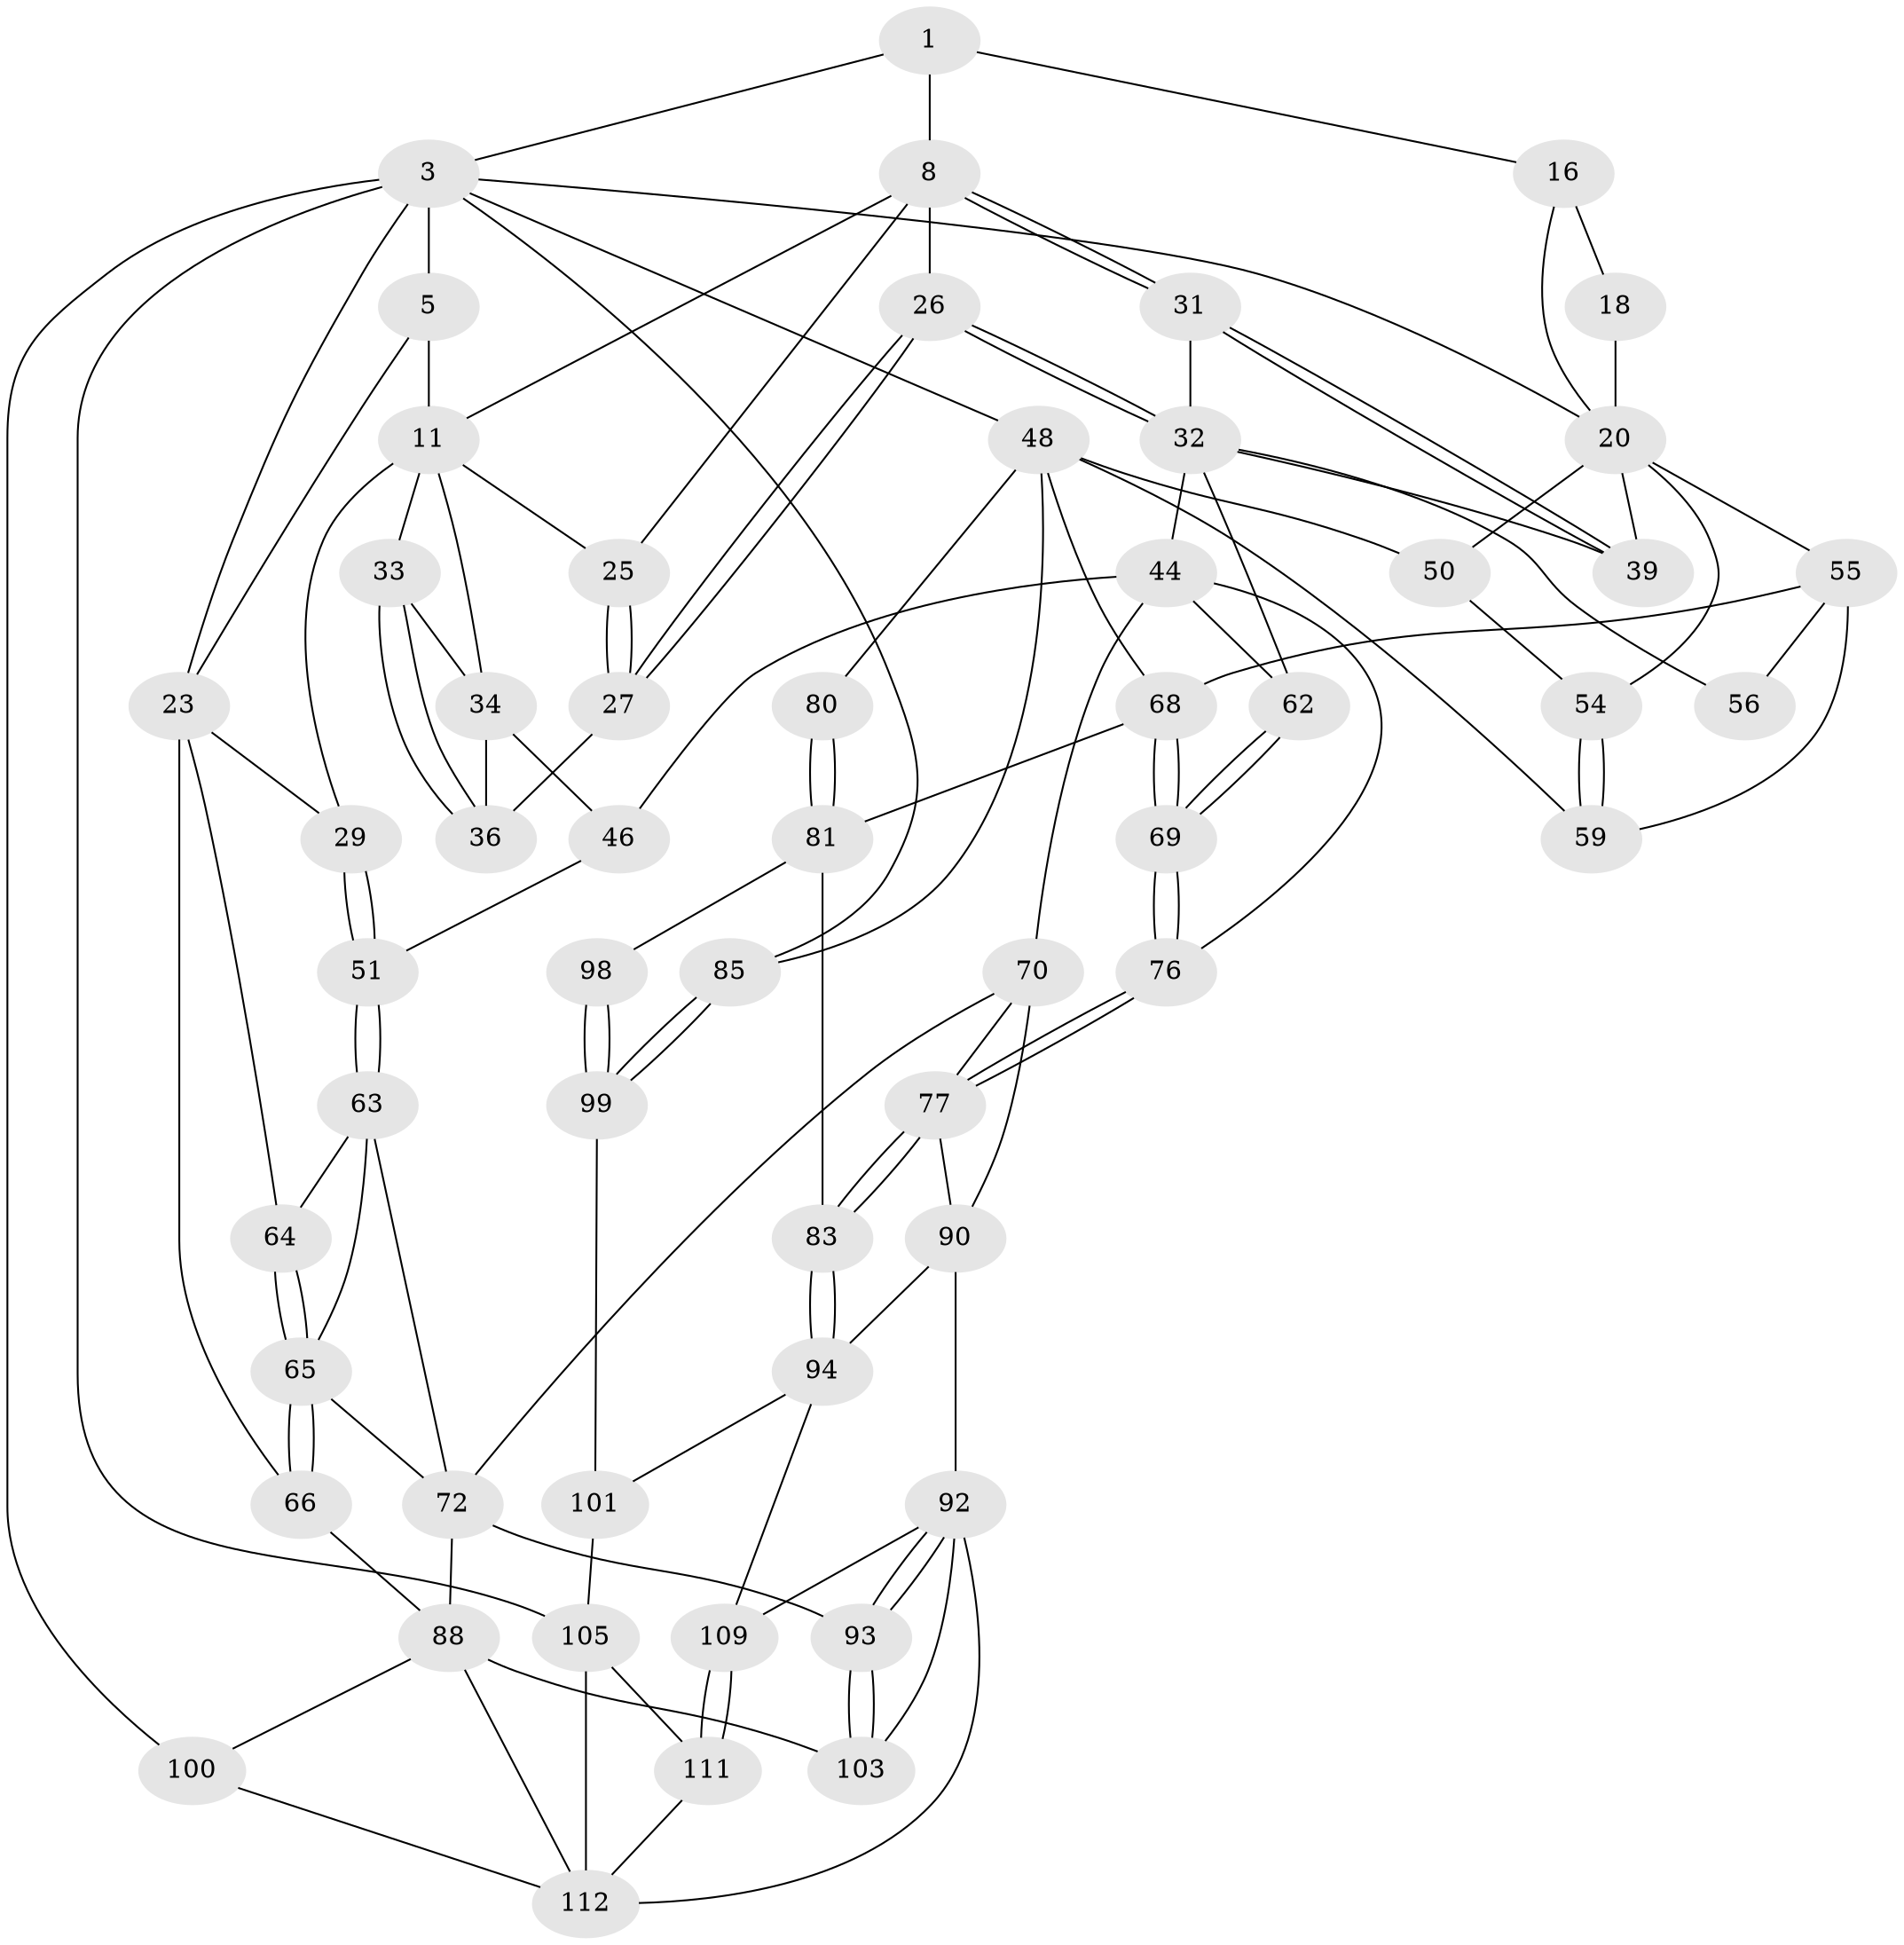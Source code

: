 // original degree distribution, {4: 0.24561403508771928, 5: 0.4824561403508772, 6: 0.24561403508771928, 3: 0.02631578947368421}
// Generated by graph-tools (version 1.1) at 2025/27/03/15/25 16:27:59]
// undirected, 57 vertices, 128 edges
graph export_dot {
graph [start="1"]
  node [color=gray90,style=filled];
  1 [pos="+0.6605430237439898+0",super="+2+7"];
  3 [pos="+1+0",super="+4+84+19"];
  5 [pos="+0.14834586669567323+0",super="+6+15"];
  8 [pos="+0.6055948975474622+0.07437058461532177",super="+9"];
  11 [pos="+0.42215054841171323+0.019272503691297616",super="+12"];
  16 [pos="+0.7058998850308342+0.11908194396072852",super="+17"];
  18 [pos="+0.8866806379890351+0",super="+22"];
  20 [pos="+0.9381171265418936+0.19816844732176692",super="+21+41"];
  23 [pos="+0+0.2568628345897286",super="+30+24"];
  25 [pos="+0.41876512887332407+0.19327969833566847"];
  26 [pos="+0.4722791586457945+0.23086536719336312"];
  27 [pos="+0.41974859385678404+0.20108711849239166"];
  29 [pos="+0.014782380053798356+0.2592036429723821"];
  31 [pos="+0.5202387195435925+0.20942288545057663"];
  32 [pos="+0.47571639731917875+0.23370281269736945",super="+43"];
  33 [pos="+0.269778333503095+0.14059116274213235"];
  34 [pos="+0.23083589097112006+0.19879717616867265",super="+35"];
  36 [pos="+0.3680353318900739+0.2126285013970945",super="+40"];
  39 [pos="+0.7025642854870607+0.2526565404359045"];
  44 [pos="+0.4632233950072534+0.42704932157970266",super="+45+61"];
  46 [pos="+0.28913573077182403+0.3830225780449485"];
  48 [pos="+1+0.5315189728801893",super="+79+49"];
  50 [pos="+0.902665783518912+0.29988556144628525"];
  51 [pos="+0.2220725831685076+0.4000679838062089"];
  54 [pos="+0.8346525423413905+0.33596254005817716"];
  55 [pos="+0.7953151857601294+0.33314280219916803",super="+60"];
  56 [pos="+0.72117078246016+0.41478257597039414"];
  59 [pos="+0.9272331489198233+0.44262016969094525"];
  62 [pos="+0.6301237143521903+0.40721336112240397"];
  63 [pos="+0.15612905070963673+0.47315740641413945",super="+73"];
  64 [pos="+0.12312541809070968+0.4739014955467773"];
  65 [pos="+0+0.539658367037911",super="+75"];
  66 [pos="+0+0.5479693972327943"];
  68 [pos="+0.7444814545229013+0.5001862720715947",super="+74"];
  69 [pos="+0.7011207175459049+0.523555229896633"];
  70 [pos="+0.3683044216871772+0.5711636796436778",super="+71"];
  72 [pos="+0.21562377101051539+0.6255021194382064",super="+86"];
  76 [pos="+0.6421881948626126+0.5812522040402093"];
  77 [pos="+0.6379081546991179+0.6490306962118028",super="+78"];
  80 [pos="+1+0.6096924673927454"];
  81 [pos="+0.8217148132240036+0.5787459573847524",super="+82"];
  83 [pos="+0.6886144727793927+0.7330002349131554"];
  85 [pos="+1+0.9271278676993617"];
  88 [pos="+0.12217745490687378+0.760302645677193",super="+89+104"];
  90 [pos="+0.4957708606425764+0.715566860784266",super="+96+91"];
  92 [pos="+0.36583997945744595+0.8211901163424131",super="+97"];
  93 [pos="+0.3203678385763182+0.8380508067342013"];
  94 [pos="+0.6800318665907424+0.7943206311280532",super="+95"];
  98 [pos="+0.840461918496136+0.707721059422802"];
  99 [pos="+0.9077159372930166+0.84648093075251"];
  100 [pos="+0+1"];
  101 [pos="+0.8515812063033037+0.8581318054229238",super="+102"];
  103 [pos="+0.31661841892182585+0.844989861264217"];
  105 [pos="+0.9082089314678393+1",super="+106"];
  109 [pos="+0.5234168502722232+1"];
  111 [pos="+0.5261827786746249+1"];
  112 [pos="+0.36565916818056227+1",super="+113+114"];
  1 -- 3;
  1 -- 8;
  1 -- 16;
  3 -- 100 [weight=2];
  3 -- 5;
  3 -- 105;
  3 -- 85;
  3 -- 48;
  3 -- 20;
  3 -- 23;
  5 -- 11 [weight=2];
  5 -- 23;
  8 -- 31;
  8 -- 31;
  8 -- 25;
  8 -- 26;
  8 -- 11;
  11 -- 33;
  11 -- 25;
  11 -- 29;
  11 -- 34;
  16 -- 20;
  16 -- 18 [weight=2];
  18 -- 20;
  20 -- 39;
  20 -- 50;
  20 -- 54;
  20 -- 55;
  23 -- 64;
  23 -- 29;
  23 -- 66;
  25 -- 27;
  25 -- 27;
  26 -- 27;
  26 -- 27;
  26 -- 32;
  26 -- 32;
  27 -- 36;
  29 -- 51;
  29 -- 51;
  31 -- 32;
  31 -- 39;
  31 -- 39;
  32 -- 39;
  32 -- 56;
  32 -- 44;
  32 -- 62;
  33 -- 34;
  33 -- 36;
  33 -- 36;
  34 -- 36 [weight=2];
  34 -- 46;
  44 -- 46;
  44 -- 70;
  44 -- 62;
  44 -- 76;
  46 -- 51;
  48 -- 80;
  48 -- 85;
  48 -- 50;
  48 -- 59;
  48 -- 68;
  50 -- 54;
  51 -- 63;
  51 -- 63;
  54 -- 59;
  54 -- 59;
  55 -- 56 [weight=2];
  55 -- 59;
  55 -- 68;
  62 -- 69;
  62 -- 69;
  63 -- 64;
  63 -- 72;
  63 -- 65;
  64 -- 65;
  64 -- 65;
  65 -- 66;
  65 -- 66;
  65 -- 72;
  66 -- 88;
  68 -- 69;
  68 -- 69;
  68 -- 81;
  69 -- 76;
  69 -- 76;
  70 -- 72;
  70 -- 77;
  70 -- 90;
  72 -- 88;
  72 -- 93;
  76 -- 77;
  76 -- 77;
  77 -- 83;
  77 -- 83;
  77 -- 90;
  80 -- 81;
  80 -- 81;
  81 -- 98;
  81 -- 83;
  83 -- 94;
  83 -- 94;
  85 -- 99;
  85 -- 99;
  88 -- 100;
  88 -- 112;
  88 -- 103;
  90 -- 94;
  90 -- 92 [weight=2];
  92 -- 93;
  92 -- 93;
  92 -- 112;
  92 -- 103;
  92 -- 109;
  93 -- 103;
  93 -- 103;
  94 -- 101;
  94 -- 109;
  98 -- 99;
  98 -- 99;
  99 -- 101;
  100 -- 112;
  101 -- 105 [weight=2];
  105 -- 112;
  105 -- 111;
  109 -- 111;
  109 -- 111;
  111 -- 112;
}
